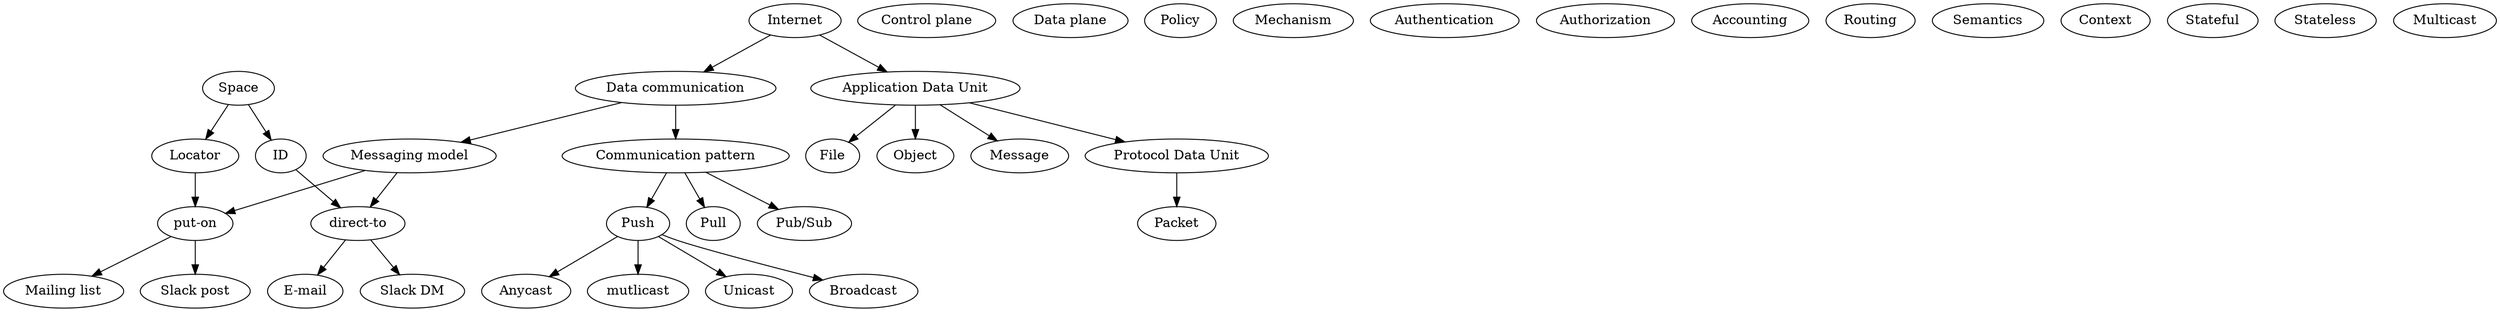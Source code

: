 digraph graph_name {

  root [ label = "Internet" ];
  comm [ label = "Data communication" ];
  comm_push [ label = "Push" ];
  comm_pull [ label = "Pull" ];
  file [ label = "File" ];
  object [ label = "Object" ];
  message [ label = "Message" ];
  packet [ label = "Packet" ];

  adu [ label = "Application Data Unit" ];
  pdu [ label = "Protocol Data Unit" ];

  space [ label = "Space" ];

  id [ label = "ID" ];
  locator [ label = "Locator" ];

  cplane [ label = "Control plane" ];
  dplane [ label = "Data plane" ];

  policy [ label = "Policy" ];
  mechanism [ label = "Mechanism" ];

  authentication [ label = "Authentication" ];
  authorization [ label = "Authorization" ];
  accounting [ label = "Accounting" ];

  model [ label = "Messaging model" ];
  pattern [ label = "Communication pattern" ];
  directto [ label = "direct-to" ];
  puton [ label = "put-on" ];

  email [ label = "E-mail" ];
  mailinglist [ label = "Mailing list" ];
  slack [ label = "Slack post" ];
  slackdm [ label = "Slack DM" ];

  routing [ label = "Routing" ];
  semantics [ label = "Semantics" ];
  context [ label = "Context" ];
  stateful [ label = "Stateful" ];
  stateless [ label = "Stateless" ];

  pubsub [ label = "Pub/Sub" ];
  unicast [ label = "Unicast" ];
  multicast [ label = "Multicast" ];
  broadcast [ label = "Broadcast" ];
  anycast [ label = "Anycast" ];

  root -> adu;
  adu -> pdu;
  adu -> file;
  adu -> object;
  adu -> message;
  pdu -> packet;

  root -> comm;

  comm -> model;
  model -> directto;
  model -> puton;
  directto -> email;
  directto -> slackdm;
  puton -> slack;
  puton -> mailinglist;

  space -> id;
  space -> locator;
  id -> directto;
  locator -> puton;

  comm -> pattern;
  pattern -> pubsub;
  pattern -> comm_push;
  pattern -> comm_pull;
  comm_push -> unicast;
  comm_push -> mutlicast;
  comm_push -> broadcast;
  comm_push -> anycast;

}

